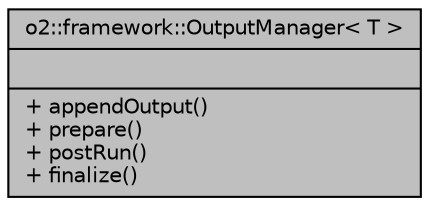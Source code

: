 digraph "o2::framework::OutputManager&lt; T &gt;"
{
 // INTERACTIVE_SVG=YES
  bgcolor="transparent";
  edge [fontname="Helvetica",fontsize="10",labelfontname="Helvetica",labelfontsize="10"];
  node [fontname="Helvetica",fontsize="10",shape=record];
  Node1 [label="{o2::framework::OutputManager\< T \>\n||+ appendOutput()\l+ prepare()\l+ postRun()\l+ finalize()\l}",height=0.2,width=0.4,color="black", fillcolor="grey75", style="filled", fontcolor="black"];
}
